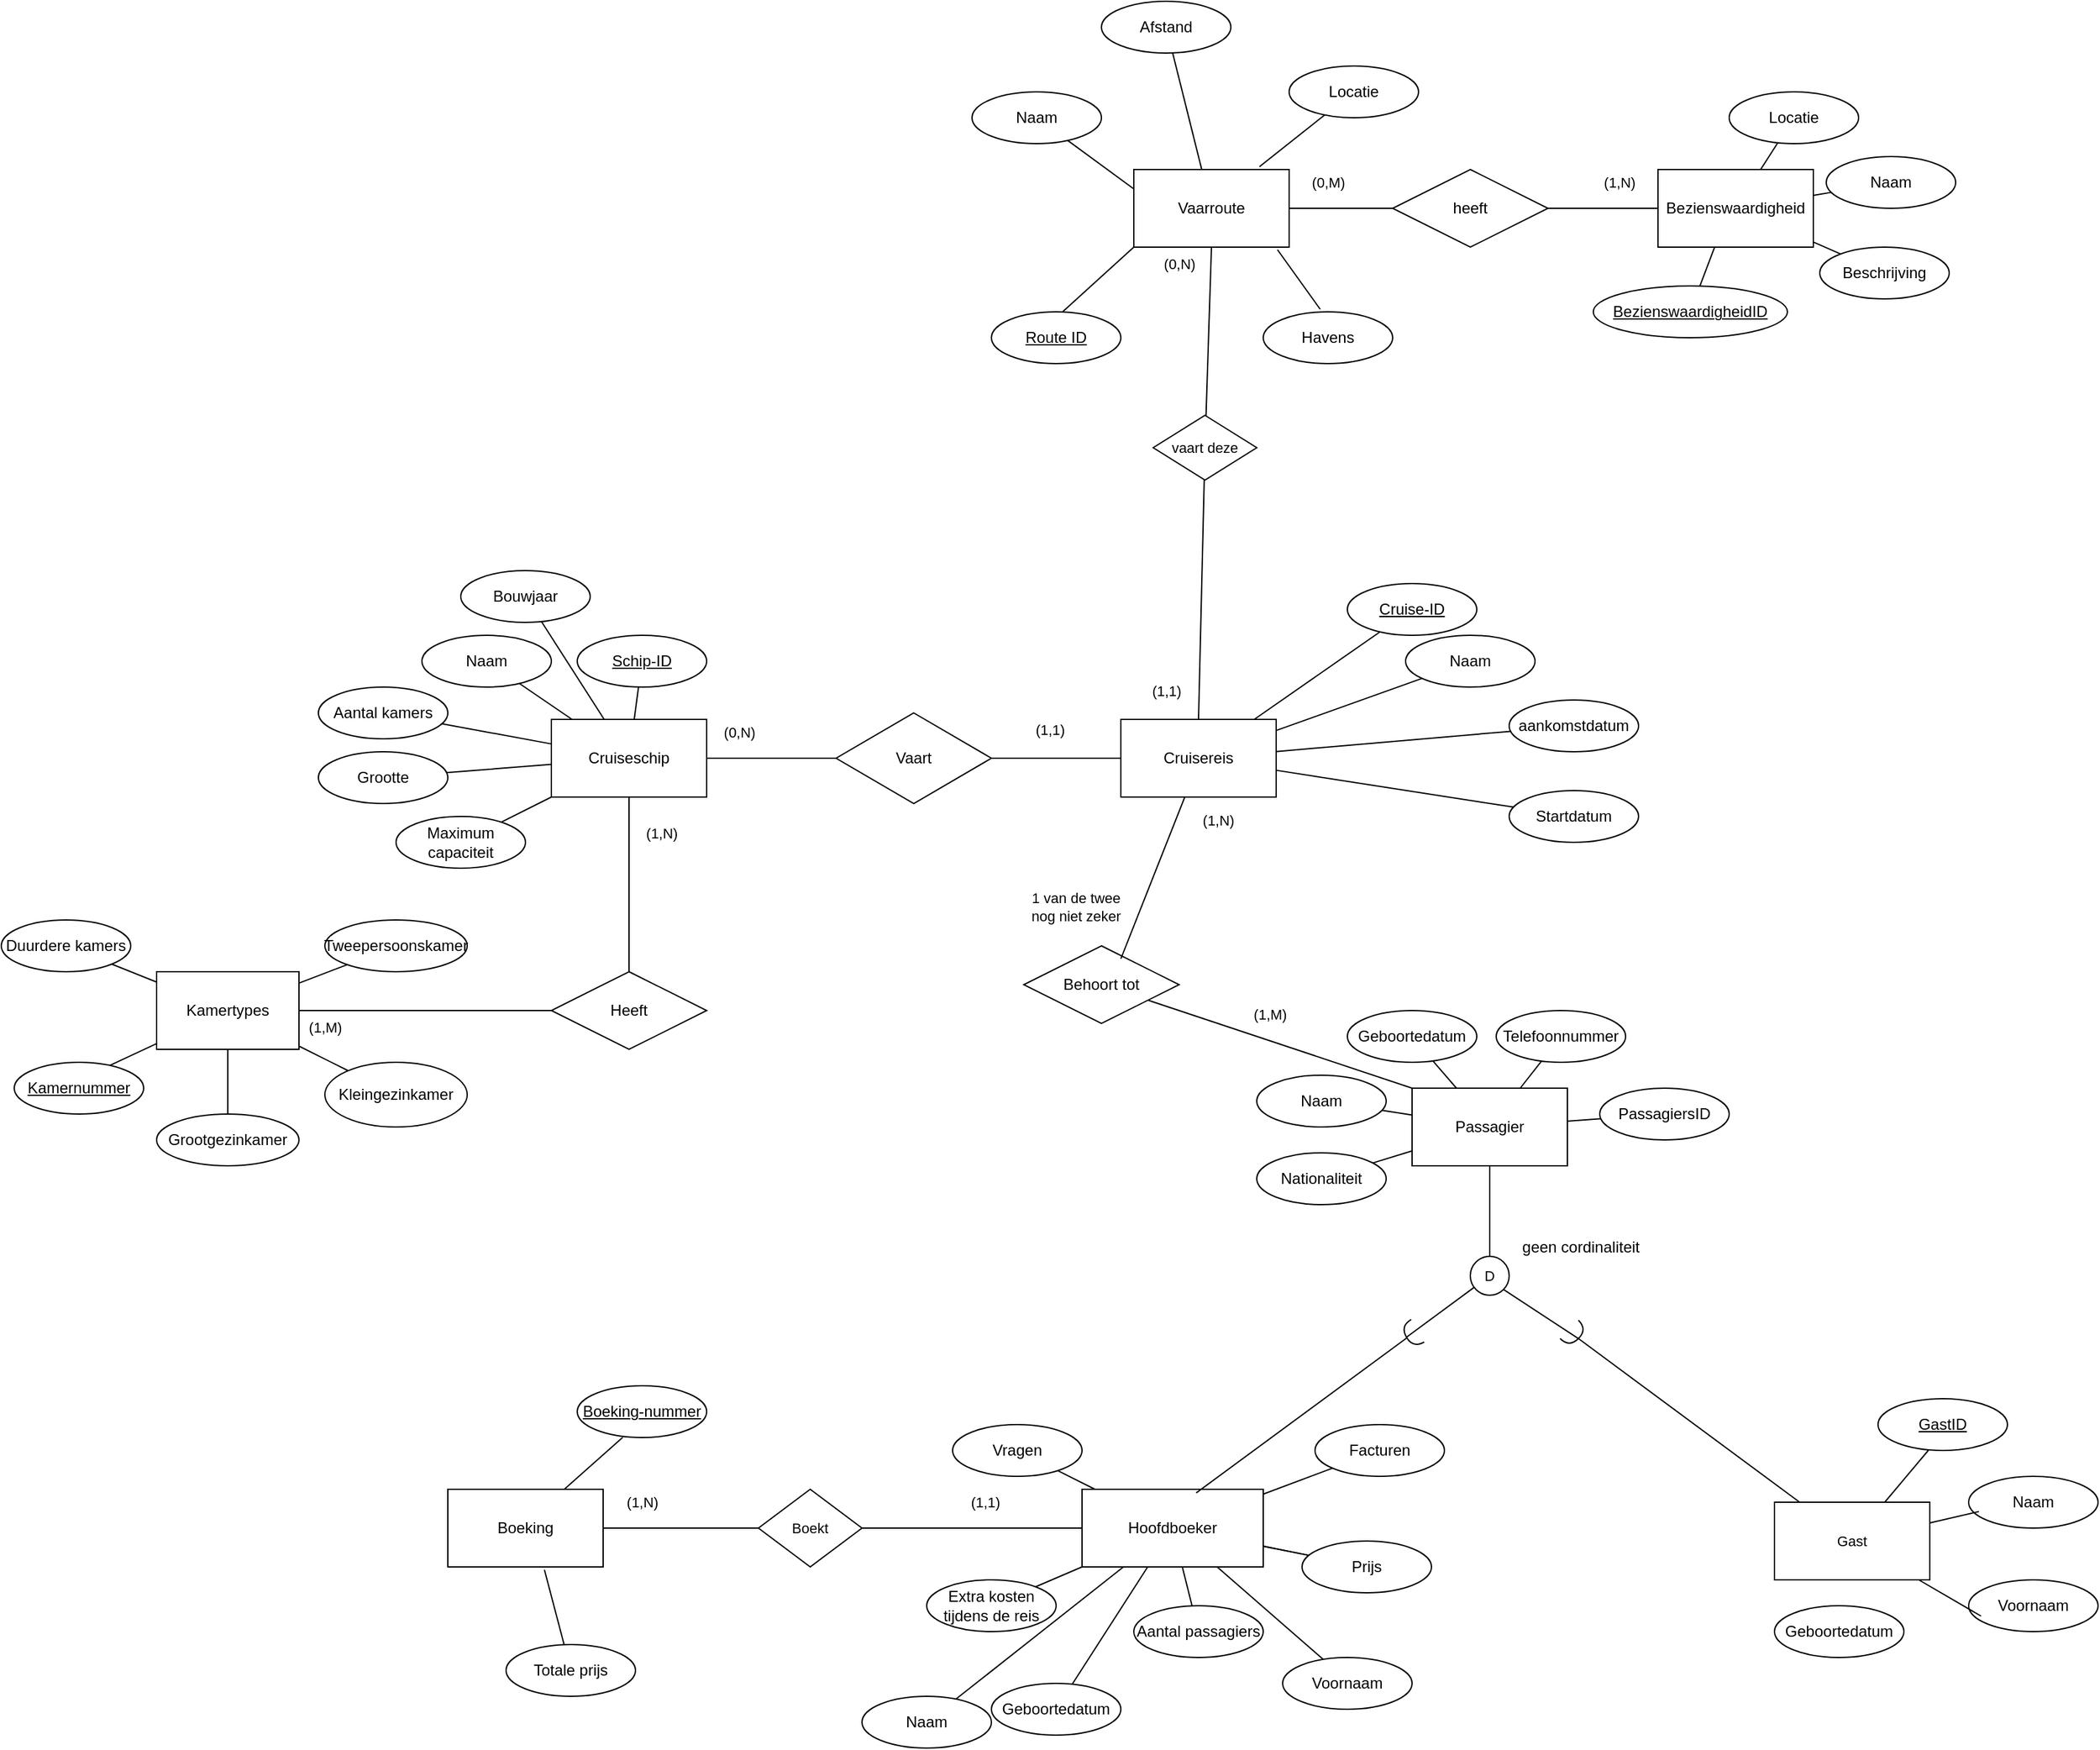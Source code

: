 <mxfile>
    <diagram id="aK_MLw6c8FgepaFAwqpT" name="Pagina-1">
        <mxGraphModel dx="2288" dy="1831" grid="1" gridSize="10" guides="1" tooltips="1" connect="1" arrows="1" fold="1" page="1" pageScale="1" pageWidth="827" pageHeight="1169" math="0" shadow="0">
            <root>
                <mxCell id="0"/>
                <mxCell id="1" parent="0"/>
                <mxCell id="398" value="Vaarroute" style="rounded=0;whiteSpace=wrap;html=1;" parent="1" vertex="1">
                    <mxGeometry x="155" y="-690" width="120" height="60" as="geometry"/>
                </mxCell>
                <mxCell id="399" value="Passagier" style="rounded=0;whiteSpace=wrap;html=1;" parent="1" vertex="1">
                    <mxGeometry x="370" y="20" width="120" height="60" as="geometry"/>
                </mxCell>
                <mxCell id="400" style="edgeStyle=none;shape=connector;rounded=0;orthogonalLoop=1;jettySize=auto;html=1;strokeColor=default;align=center;verticalAlign=middle;fontFamily=Helvetica;fontSize=11;fontColor=default;labelBackgroundColor=default;endArrow=none;" parent="1" source="403" target="500" edge="1">
                    <mxGeometry relative="1" as="geometry"/>
                </mxCell>
                <mxCell id="401" value="" style="edgeStyle=none;shape=connector;rounded=0;orthogonalLoop=1;jettySize=auto;html=1;strokeColor=default;align=center;verticalAlign=middle;fontFamily=Helvetica;fontSize=11;fontColor=default;labelBackgroundColor=default;endArrow=none;" parent="1" source="403" target="416" edge="1">
                    <mxGeometry relative="1" as="geometry"/>
                </mxCell>
                <mxCell id="402" style="edgeStyle=none;shape=connector;rounded=0;orthogonalLoop=1;jettySize=auto;html=1;strokeColor=default;align=center;verticalAlign=middle;fontFamily=Helvetica;fontSize=11;fontColor=default;labelBackgroundColor=default;endArrow=none;" parent="1" source="403" target="493" edge="1">
                    <mxGeometry relative="1" as="geometry"/>
                </mxCell>
                <mxCell id="403" value="Hoofdboeker" style="whiteSpace=wrap;html=1;align=center;" parent="1" vertex="1">
                    <mxGeometry x="115" y="330" width="140" height="60" as="geometry"/>
                </mxCell>
                <mxCell id="404" value="Vragen" style="ellipse;whiteSpace=wrap;html=1;align=center;" parent="1" vertex="1">
                    <mxGeometry x="15" y="280" width="100" height="40" as="geometry"/>
                </mxCell>
                <mxCell id="405" value="Facturen" style="ellipse;whiteSpace=wrap;html=1;align=center;" parent="1" vertex="1">
                    <mxGeometry x="295" y="280" width="100" height="40" as="geometry"/>
                </mxCell>
                <mxCell id="406" value="" style="endArrow=none;html=1;rounded=0;" parent="1" source="403" target="404" edge="1">
                    <mxGeometry width="50" height="50" relative="1" as="geometry">
                        <mxPoint x="445" y="120" as="sourcePoint"/>
                        <mxPoint x="495" y="70" as="targetPoint"/>
                    </mxGeometry>
                </mxCell>
                <mxCell id="407" value="" style="endArrow=none;html=1;rounded=0;" parent="1" source="403" target="405" edge="1">
                    <mxGeometry width="50" height="50" relative="1" as="geometry">
                        <mxPoint x="445" y="120" as="sourcePoint"/>
                        <mxPoint x="495" y="70" as="targetPoint"/>
                    </mxGeometry>
                </mxCell>
                <mxCell id="408" value="Extra kosten tijdens de reis" style="ellipse;whiteSpace=wrap;html=1;align=center;" parent="1" vertex="1">
                    <mxGeometry x="-5" y="400" width="100" height="40" as="geometry"/>
                </mxCell>
                <mxCell id="409" value="" style="endArrow=none;html=1;rounded=0;" parent="1" source="408" target="403" edge="1">
                    <mxGeometry width="50" height="50" relative="1" as="geometry">
                        <mxPoint x="445" y="120" as="sourcePoint"/>
                        <mxPoint x="495" y="70" as="targetPoint"/>
                    </mxGeometry>
                </mxCell>
                <mxCell id="410" value="Kamertypes" style="whiteSpace=wrap;html=1;align=center;" parent="1" vertex="1">
                    <mxGeometry x="-600" y="-70" width="110" height="60" as="geometry"/>
                </mxCell>
                <mxCell id="411" value="Duurdere kamers" style="ellipse;whiteSpace=wrap;html=1;align=center;" parent="1" vertex="1">
                    <mxGeometry x="-720" y="-110" width="100" height="40" as="geometry"/>
                </mxCell>
                <mxCell id="412" value="Kleingezinkamer" style="ellipse;whiteSpace=wrap;html=1;align=center;" parent="1" vertex="1">
                    <mxGeometry x="-470" width="110" height="50" as="geometry"/>
                </mxCell>
                <mxCell id="413" value="Tweepersoonskamer" style="ellipse;whiteSpace=wrap;html=1;align=center;" parent="1" vertex="1">
                    <mxGeometry x="-470" y="-110" width="110" height="40" as="geometry"/>
                </mxCell>
                <mxCell id="414" style="edgeStyle=none;shape=connector;rounded=0;orthogonalLoop=1;jettySize=auto;html=1;strokeColor=default;align=center;verticalAlign=middle;fontFamily=Helvetica;fontSize=11;fontColor=default;labelBackgroundColor=default;endArrow=none;" parent="1" source="415" target="398" edge="1">
                    <mxGeometry relative="1" as="geometry"/>
                </mxCell>
                <mxCell id="415" value="Afstand" style="ellipse;whiteSpace=wrap;html=1;align=center;" parent="1" vertex="1">
                    <mxGeometry x="130" y="-820" width="100" height="40" as="geometry"/>
                </mxCell>
                <mxCell id="416" value="Prijs" style="ellipse;whiteSpace=wrap;html=1;align=center;" parent="1" vertex="1">
                    <mxGeometry x="285" y="370" width="100" height="40" as="geometry"/>
                </mxCell>
                <mxCell id="417" value="Aantal passagiers" style="ellipse;whiteSpace=wrap;html=1;align=center;" parent="1" vertex="1">
                    <mxGeometry x="155" y="420" width="100" height="40" as="geometry"/>
                </mxCell>
                <mxCell id="418" value="Grootgezinkamer" style="ellipse;whiteSpace=wrap;html=1;align=center;" parent="1" vertex="1">
                    <mxGeometry x="-600" y="40" width="110" height="40" as="geometry"/>
                </mxCell>
                <mxCell id="419" value="" style="endArrow=none;html=1;rounded=0;" parent="1" source="411" target="410" edge="1">
                    <mxGeometry width="50" height="50" relative="1" as="geometry">
                        <mxPoint x="-780" y="-150" as="sourcePoint"/>
                        <mxPoint x="-730" y="-200" as="targetPoint"/>
                    </mxGeometry>
                </mxCell>
                <mxCell id="420" value="" style="endArrow=none;html=1;rounded=0;" parent="1" source="410" target="413" edge="1">
                    <mxGeometry width="50" height="50" relative="1" as="geometry">
                        <mxPoint x="-780" y="-150" as="sourcePoint"/>
                        <mxPoint x="-730" y="-200" as="targetPoint"/>
                    </mxGeometry>
                </mxCell>
                <mxCell id="421" value="" style="endArrow=none;html=1;rounded=0;" parent="1" source="410" target="412" edge="1">
                    <mxGeometry width="50" height="50" relative="1" as="geometry">
                        <mxPoint x="-480" as="sourcePoint"/>
                        <mxPoint x="-730" y="-200" as="targetPoint"/>
                    </mxGeometry>
                </mxCell>
                <mxCell id="422" value="" style="endArrow=none;html=1;rounded=0;" parent="1" source="418" target="410" edge="1">
                    <mxGeometry width="50" height="50" relative="1" as="geometry">
                        <mxPoint x="-780" y="-150" as="sourcePoint"/>
                        <mxPoint x="-730" y="-200" as="targetPoint"/>
                    </mxGeometry>
                </mxCell>
                <mxCell id="423" value="Havens" style="ellipse;whiteSpace=wrap;html=1;align=center;" parent="1" vertex="1">
                    <mxGeometry x="255" y="-580" width="100" height="40" as="geometry"/>
                </mxCell>
                <mxCell id="424" value="Geboortedatum" style="ellipse;whiteSpace=wrap;html=1;align=center;" parent="1" vertex="1">
                    <mxGeometry x="320" y="-40" width="100" height="40" as="geometry"/>
                </mxCell>
                <mxCell id="425" value="Nationaliteit" style="ellipse;whiteSpace=wrap;html=1;align=center;" parent="1" vertex="1">
                    <mxGeometry x="250" y="70" width="100" height="40" as="geometry"/>
                </mxCell>
                <mxCell id="426" value="Naam" style="ellipse;whiteSpace=wrap;html=1;align=center;" parent="1" vertex="1">
                    <mxGeometry x="250" y="10" width="100" height="40" as="geometry"/>
                </mxCell>
                <mxCell id="427" value="Telefoonnummer" style="ellipse;whiteSpace=wrap;html=1;align=center;" parent="1" vertex="1">
                    <mxGeometry x="435" y="-40" width="100" height="40" as="geometry"/>
                </mxCell>
                <mxCell id="428" value="" style="endArrow=none;html=1;rounded=0;" parent="1" source="399" target="427" edge="1">
                    <mxGeometry width="50" height="50" relative="1" as="geometry">
                        <mxPoint x="380" y="174" as="sourcePoint"/>
                        <mxPoint x="416" y="160" as="targetPoint"/>
                    </mxGeometry>
                </mxCell>
                <mxCell id="429" value="" style="endArrow=none;html=1;rounded=0;" parent="1" source="399" target="425" edge="1">
                    <mxGeometry width="50" height="50" relative="1" as="geometry">
                        <mxPoint x="390" y="184" as="sourcePoint"/>
                        <mxPoint x="426" y="170" as="targetPoint"/>
                    </mxGeometry>
                </mxCell>
                <mxCell id="430" value="" style="endArrow=none;html=1;rounded=0;" parent="1" source="399" target="426" edge="1">
                    <mxGeometry width="50" height="50" relative="1" as="geometry">
                        <mxPoint x="400" y="194" as="sourcePoint"/>
                        <mxPoint x="436" y="180" as="targetPoint"/>
                    </mxGeometry>
                </mxCell>
                <mxCell id="431" value="" style="endArrow=none;html=1;rounded=0;" parent="1" source="424" target="399" edge="1">
                    <mxGeometry width="50" height="50" relative="1" as="geometry">
                        <mxPoint x="410" y="204" as="sourcePoint"/>
                        <mxPoint x="446" y="190" as="targetPoint"/>
                    </mxGeometry>
                </mxCell>
                <mxCell id="432" value="" style="endArrow=none;html=1;rounded=0;" parent="1" source="403" target="417" edge="1">
                    <mxGeometry width="50" height="50" relative="1" as="geometry">
                        <mxPoint x="87" y="415" as="sourcePoint"/>
                        <mxPoint x="141" y="390" as="targetPoint"/>
                    </mxGeometry>
                </mxCell>
                <mxCell id="433" value="" style="endArrow=none;html=1;rounded=0;" parent="1" source="416" target="403" edge="1">
                    <mxGeometry width="50" height="50" relative="1" as="geometry">
                        <mxPoint x="97" y="425" as="sourcePoint"/>
                        <mxPoint x="151" y="400" as="targetPoint"/>
                    </mxGeometry>
                </mxCell>
                <mxCell id="434" value="Cruisereis" style="rounded=0;whiteSpace=wrap;html=1;" parent="1" vertex="1">
                    <mxGeometry x="145" y="-265" width="120" height="60" as="geometry"/>
                </mxCell>
                <mxCell id="435" value="aankomstdatum" style="ellipse;whiteSpace=wrap;html=1;align=center;direction=west;" parent="1" vertex="1">
                    <mxGeometry x="445" y="-280" width="100" height="40" as="geometry"/>
                </mxCell>
                <mxCell id="436" value="Naam" style="ellipse;whiteSpace=wrap;html=1;align=center;direction=west;" parent="1" vertex="1">
                    <mxGeometry x="365" y="-330" width="100" height="40" as="geometry"/>
                </mxCell>
                <mxCell id="437" value="&lt;u&gt;Cruise-ID&lt;/u&gt;" style="ellipse;whiteSpace=wrap;html=1;align=center;direction=west;" parent="1" vertex="1">
                    <mxGeometry x="320" y="-370" width="100" height="40" as="geometry"/>
                </mxCell>
                <mxCell id="438" value="Startdatum" style="ellipse;whiteSpace=wrap;html=1;align=center;direction=west;" parent="1" vertex="1">
                    <mxGeometry x="445" y="-210" width="100" height="40" as="geometry"/>
                </mxCell>
                <mxCell id="439" value="Locatie" style="ellipse;whiteSpace=wrap;html=1;align=center;" parent="1" vertex="1">
                    <mxGeometry x="275" y="-770" width="100" height="40" as="geometry"/>
                </mxCell>
                <mxCell id="440" style="edgeStyle=none;shape=connector;rounded=0;orthogonalLoop=1;jettySize=auto;html=1;entryX=0;entryY=0.25;entryDx=0;entryDy=0;strokeColor=default;align=center;verticalAlign=middle;fontFamily=Helvetica;fontSize=11;fontColor=default;labelBackgroundColor=default;endArrow=none;" parent="1" source="441" target="398" edge="1">
                    <mxGeometry relative="1" as="geometry"/>
                </mxCell>
                <mxCell id="441" value="Naam" style="ellipse;whiteSpace=wrap;html=1;align=center;" parent="1" vertex="1">
                    <mxGeometry x="30" y="-750" width="100" height="40" as="geometry"/>
                </mxCell>
                <mxCell id="442" value="Cruiseschip" style="rounded=0;whiteSpace=wrap;html=1;direction=west;" parent="1" vertex="1">
                    <mxGeometry x="-295" y="-265" width="120" height="60" as="geometry"/>
                </mxCell>
                <mxCell id="443" value="Grootte" style="ellipse;whiteSpace=wrap;html=1;align=center;direction=west;" parent="1" vertex="1">
                    <mxGeometry x="-475" y="-240" width="100" height="40" as="geometry"/>
                </mxCell>
                <mxCell id="444" value="Aantal kamers" style="ellipse;whiteSpace=wrap;html=1;align=center;direction=west;" parent="1" vertex="1">
                    <mxGeometry x="-475" y="-290" width="100" height="40" as="geometry"/>
                </mxCell>
                <mxCell id="445" value="Maximum capaciteit" style="ellipse;whiteSpace=wrap;html=1;align=center;direction=west;" parent="1" vertex="1">
                    <mxGeometry x="-415" y="-190" width="100" height="40" as="geometry"/>
                </mxCell>
                <mxCell id="446" value="Bouwjaar" style="ellipse;whiteSpace=wrap;html=1;align=center;direction=west;" parent="1" vertex="1">
                    <mxGeometry x="-365" y="-380" width="100" height="40" as="geometry"/>
                </mxCell>
                <mxCell id="447" value="Naam" style="ellipse;whiteSpace=wrap;html=1;align=center;direction=west;" parent="1" vertex="1">
                    <mxGeometry x="-395" y="-330" width="100" height="40" as="geometry"/>
                </mxCell>
                <mxCell id="448" value="" style="endArrow=none;html=1;rounded=0;" parent="1" source="442" target="444" edge="1">
                    <mxGeometry width="50" height="50" relative="1" as="geometry">
                        <mxPoint x="-545" y="-170" as="sourcePoint"/>
                        <mxPoint x="-495" y="-220" as="targetPoint"/>
                    </mxGeometry>
                </mxCell>
                <mxCell id="449" value="" style="endArrow=none;html=1;rounded=0;" parent="1" source="447" target="442" edge="1">
                    <mxGeometry width="50" height="50" relative="1" as="geometry">
                        <mxPoint x="-535" y="-160" as="sourcePoint"/>
                        <mxPoint x="-485" y="-210" as="targetPoint"/>
                    </mxGeometry>
                </mxCell>
                <mxCell id="450" value="" style="endArrow=none;html=1;rounded=0;" parent="1" source="442" target="443" edge="1">
                    <mxGeometry width="50" height="50" relative="1" as="geometry">
                        <mxPoint x="-515" y="-140" as="sourcePoint"/>
                        <mxPoint x="-465" y="-190" as="targetPoint"/>
                    </mxGeometry>
                </mxCell>
                <mxCell id="451" value="" style="endArrow=none;html=1;rounded=0;" parent="1" source="442" target="445" edge="1">
                    <mxGeometry width="50" height="50" relative="1" as="geometry">
                        <mxPoint x="-505" y="-130" as="sourcePoint"/>
                        <mxPoint x="-455" y="-180" as="targetPoint"/>
                    </mxGeometry>
                </mxCell>
                <mxCell id="452" value="" style="endArrow=none;html=1;rounded=0;" parent="1" source="446" target="442" edge="1">
                    <mxGeometry width="50" height="50" relative="1" as="geometry">
                        <mxPoint x="-495" y="-120" as="sourcePoint"/>
                        <mxPoint x="-445" y="-170" as="targetPoint"/>
                    </mxGeometry>
                </mxCell>
                <mxCell id="453" value="&lt;u&gt;Schip-ID&lt;/u&gt;" style="ellipse;whiteSpace=wrap;html=1;align=center;direction=west;" parent="1" vertex="1">
                    <mxGeometry x="-275" y="-330" width="100" height="40" as="geometry"/>
                </mxCell>
                <mxCell id="454" value="" style="endArrow=none;html=1;rounded=0;" parent="1" source="453" target="442" edge="1">
                    <mxGeometry width="50" height="50" relative="1" as="geometry">
                        <mxPoint x="-238" y="-280" as="sourcePoint"/>
                        <mxPoint x="-241" y="-260" as="targetPoint"/>
                    </mxGeometry>
                </mxCell>
                <mxCell id="455" value="" style="endArrow=none;html=1;rounded=0;" parent="1" source="434" target="435" edge="1">
                    <mxGeometry width="50" height="50" relative="1" as="geometry">
                        <mxPoint x="252" y="-167" as="sourcePoint"/>
                        <mxPoint x="215" y="-150" as="targetPoint"/>
                    </mxGeometry>
                </mxCell>
                <mxCell id="456" value="" style="endArrow=none;html=1;rounded=0;" parent="1" source="438" target="434" edge="1">
                    <mxGeometry width="50" height="50" relative="1" as="geometry">
                        <mxPoint x="262" y="-157" as="sourcePoint"/>
                        <mxPoint x="225" y="-140" as="targetPoint"/>
                    </mxGeometry>
                </mxCell>
                <mxCell id="457" value="" style="endArrow=none;html=1;rounded=0;" parent="1" source="436" target="434" edge="1">
                    <mxGeometry width="50" height="50" relative="1" as="geometry">
                        <mxPoint x="390" y="-220" as="sourcePoint"/>
                        <mxPoint x="420" y="-220" as="targetPoint"/>
                    </mxGeometry>
                </mxCell>
                <mxCell id="458" value="" style="endArrow=none;html=1;rounded=0;" parent="1" source="437" target="434" edge="1">
                    <mxGeometry width="50" height="50" relative="1" as="geometry">
                        <mxPoint x="400" y="-210" as="sourcePoint"/>
                        <mxPoint x="430" y="-210" as="targetPoint"/>
                    </mxGeometry>
                </mxCell>
                <mxCell id="459" value="Vaart" style="rhombus;whiteSpace=wrap;html=1;" parent="1" vertex="1">
                    <mxGeometry x="-75" y="-270" width="120" height="70" as="geometry"/>
                </mxCell>
                <mxCell id="460" value="" style="endArrow=none;html=1;rounded=0;" parent="1" source="442" target="459" edge="1">
                    <mxGeometry width="50" height="50" relative="1" as="geometry">
                        <mxPoint x="85" y="-210" as="sourcePoint"/>
                        <mxPoint x="135" y="-260" as="targetPoint"/>
                    </mxGeometry>
                </mxCell>
                <mxCell id="461" value="" style="endArrow=none;html=1;rounded=0;" parent="1" source="434" target="459" edge="1">
                    <mxGeometry width="50" height="50" relative="1" as="geometry">
                        <mxPoint x="-185" y="-229" as="sourcePoint"/>
                        <mxPoint x="-53" y="-226" as="targetPoint"/>
                    </mxGeometry>
                </mxCell>
                <mxCell id="462" style="edgeStyle=none;shape=connector;rounded=0;orthogonalLoop=1;jettySize=auto;html=1;strokeColor=default;align=center;verticalAlign=middle;fontFamily=Helvetica;fontSize=11;fontColor=default;labelBackgroundColor=default;endArrow=none;entryX=0;entryY=0.5;entryDx=0;entryDy=0;" parent="1" source="463" target="507" edge="1">
                    <mxGeometry relative="1" as="geometry">
                        <mxPoint x="-140.0" y="360" as="targetPoint"/>
                    </mxGeometry>
                </mxCell>
                <mxCell id="463" value="Boeking" style="rounded=0;whiteSpace=wrap;html=1;" parent="1" vertex="1">
                    <mxGeometry x="-375" y="330" width="120" height="60" as="geometry"/>
                </mxCell>
                <mxCell id="464" value="&lt;u&gt;Boeking-nummer&lt;/u&gt;" style="ellipse;whiteSpace=wrap;html=1;align=center;direction=west;" parent="1" vertex="1">
                    <mxGeometry x="-275" y="250" width="100" height="40" as="geometry"/>
                </mxCell>
                <mxCell id="465" value="Totale prijs" style="ellipse;whiteSpace=wrap;html=1;align=center;direction=west;" parent="1" vertex="1">
                    <mxGeometry x="-330" y="450" width="100" height="40" as="geometry"/>
                </mxCell>
                <mxCell id="466" value="Bezienswaardigheid" style="rounded=0;whiteSpace=wrap;html=1;" parent="1" vertex="1">
                    <mxGeometry x="560" y="-690" width="120" height="60" as="geometry"/>
                </mxCell>
                <mxCell id="467" value="Naam" style="ellipse;whiteSpace=wrap;html=1;align=center;direction=west;" parent="1" vertex="1">
                    <mxGeometry x="690" y="-700" width="100" height="40" as="geometry"/>
                </mxCell>
                <mxCell id="468" value="Beschrijving" style="ellipse;whiteSpace=wrap;html=1;align=center;direction=west;" parent="1" vertex="1">
                    <mxGeometry x="685" y="-630" width="100" height="40" as="geometry"/>
                </mxCell>
                <mxCell id="469" value="Locatie" style="ellipse;whiteSpace=wrap;html=1;align=center;direction=west;" parent="1" vertex="1">
                    <mxGeometry x="615" y="-750" width="100" height="40" as="geometry"/>
                </mxCell>
                <mxCell id="470" value="" style="endArrow=none;html=1;rounded=0;" parent="1" source="466" target="469" edge="1">
                    <mxGeometry width="50" height="50" relative="1" as="geometry">
                        <mxPoint x="980" y="-645" as="sourcePoint"/>
                        <mxPoint x="1030" y="-695" as="targetPoint"/>
                    </mxGeometry>
                </mxCell>
                <mxCell id="471" value="" style="endArrow=none;html=1;rounded=0;" parent="1" source="466" target="467" edge="1">
                    <mxGeometry width="50" height="50" relative="1" as="geometry">
                        <mxPoint x="940" y="-663" as="sourcePoint"/>
                        <mxPoint x="1040" y="-685" as="targetPoint"/>
                    </mxGeometry>
                </mxCell>
                <mxCell id="472" value="" style="endArrow=none;html=1;rounded=0;" parent="1" source="466" target="468" edge="1">
                    <mxGeometry width="50" height="50" relative="1" as="geometry">
                        <mxPoint x="950" y="-653" as="sourcePoint"/>
                        <mxPoint x="1050" y="-675" as="targetPoint"/>
                    </mxGeometry>
                </mxCell>
                <mxCell id="473" value="" style="ellipse;whiteSpace=wrap;html=1;align=center;aspect=fixed;fillColor=none;strokeColor=none;resizable=0;perimeter=centerPerimeter;rotatable=0;allowArrows=0;points=[];outlineConnect=1;" parent="1" vertex="1">
                    <mxGeometry x="390" y="150" width="10" height="10" as="geometry"/>
                </mxCell>
                <mxCell id="474" value="&lt;u&gt;Route ID&lt;/u&gt;" style="ellipse;whiteSpace=wrap;html=1;align=center;" parent="1" vertex="1">
                    <mxGeometry x="45" y="-580" width="100" height="40" as="geometry"/>
                </mxCell>
                <mxCell id="475" style="edgeStyle=none;shape=connector;rounded=0;orthogonalLoop=1;jettySize=auto;html=1;entryX=1;entryY=1;entryDx=0;entryDy=0;strokeColor=default;align=center;verticalAlign=middle;fontFamily=Helvetica;fontSize=11;fontColor=default;labelBackgroundColor=default;endArrow=none;exitX=1;exitY=0.5;exitDx=0;exitDy=0;exitPerimeter=0;" parent="1" source="483" target="480" edge="1">
                    <mxGeometry relative="1" as="geometry"/>
                </mxCell>
                <mxCell id="476" value="Gast" style="whiteSpace=wrap;html=1;fontFamily=Helvetica;fontSize=11;fontColor=default;labelBackgroundColor=default;" parent="1" vertex="1">
                    <mxGeometry x="650" y="340" width="120" height="60" as="geometry"/>
                </mxCell>
                <mxCell id="477" style="edgeStyle=none;shape=connector;rounded=0;orthogonalLoop=1;jettySize=auto;html=1;entryX=0;entryY=0.5;entryDx=0;entryDy=0;strokeColor=default;align=center;verticalAlign=middle;fontFamily=Helvetica;fontSize=11;fontColor=default;labelBackgroundColor=default;endArrow=none;" parent="1" source="478" target="466" edge="1">
                    <mxGeometry relative="1" as="geometry"/>
                </mxCell>
                <mxCell id="478" value="heeft" style="shape=rhombus;perimeter=rhombusPerimeter;whiteSpace=wrap;html=1;align=center;" parent="1" vertex="1">
                    <mxGeometry x="355" y="-690" width="120" height="60" as="geometry"/>
                </mxCell>
                <mxCell id="479" style="edgeStyle=none;shape=connector;rounded=0;orthogonalLoop=1;jettySize=auto;html=1;entryX=0.5;entryY=1;entryDx=0;entryDy=0;strokeColor=default;align=center;verticalAlign=middle;fontFamily=Helvetica;fontSize=11;fontColor=default;labelBackgroundColor=default;endArrow=none;" parent="1" source="480" target="399" edge="1">
                    <mxGeometry relative="1" as="geometry"/>
                </mxCell>
                <mxCell id="480" value="D" style="ellipse;whiteSpace=wrap;html=1;fontFamily=Helvetica;fontSize=11;fontColor=default;labelBackgroundColor=default;" parent="1" vertex="1">
                    <mxGeometry x="415" y="150" width="30" height="30" as="geometry"/>
                </mxCell>
                <mxCell id="481" style="edgeStyle=none;shape=connector;rounded=0;orthogonalLoop=1;jettySize=auto;html=1;entryX=0.63;entryY=0.047;entryDx=0;entryDy=0;entryPerimeter=0;strokeColor=default;align=center;verticalAlign=middle;fontFamily=Helvetica;fontSize=11;fontColor=default;labelBackgroundColor=default;endArrow=none;" parent="1" source="484" target="403" edge="1">
                    <mxGeometry relative="1" as="geometry"/>
                </mxCell>
                <mxCell id="482" value="" style="edgeStyle=none;shape=connector;rounded=0;orthogonalLoop=1;jettySize=auto;html=1;entryX=1;entryY=0.5;entryDx=0;entryDy=0;strokeColor=default;align=center;verticalAlign=middle;fontFamily=Helvetica;fontSize=11;fontColor=default;labelBackgroundColor=default;endArrow=none;entryPerimeter=0;" parent="1" source="476" target="483" edge="1">
                    <mxGeometry relative="1" as="geometry">
                        <mxPoint x="668" y="340" as="sourcePoint"/>
                        <mxPoint x="441" y="176" as="targetPoint"/>
                    </mxGeometry>
                </mxCell>
                <mxCell id="483" value="" style="shape=requiredInterface;html=1;verticalLabelPosition=bottom;sketch=0;fontFamily=Helvetica;fontSize=11;fontColor=default;labelBackgroundColor=default;rotation=45;" parent="1" vertex="1">
                    <mxGeometry x="490" y="200" width="10" height="20" as="geometry"/>
                </mxCell>
                <mxCell id="484" value="" style="shape=requiredInterface;html=1;verticalLabelPosition=bottom;sketch=0;fontFamily=Helvetica;fontSize=11;fontColor=default;labelBackgroundColor=default;direction=west;rotation=-30;" parent="1" vertex="1">
                    <mxGeometry x="365" y="200" width="10" height="20" as="geometry"/>
                </mxCell>
                <mxCell id="485" value="" style="endArrow=none;html=1;rounded=0;entryX=0;entryY=1;entryDx=0;entryDy=0;" parent="1" target="398" edge="1">
                    <mxGeometry width="50" height="50" relative="1" as="geometry">
                        <mxPoint x="100" y="-580" as="sourcePoint"/>
                        <mxPoint x="620" y="-580" as="targetPoint"/>
                    </mxGeometry>
                </mxCell>
                <mxCell id="486" value="&lt;u&gt;GastID&lt;/u&gt;" style="ellipse;whiteSpace=wrap;html=1;align=center;" parent="1" vertex="1">
                    <mxGeometry x="730" y="260" width="100" height="40" as="geometry"/>
                </mxCell>
                <mxCell id="487" value="" style="edgeStyle=none;shape=connector;rounded=0;orthogonalLoop=1;jettySize=auto;html=1;entryX=1;entryY=0.5;entryDx=0;entryDy=0;entryPerimeter=0;strokeColor=default;align=center;verticalAlign=middle;fontFamily=Helvetica;fontSize=11;fontColor=default;labelBackgroundColor=default;endArrow=none;" parent="1" source="480" target="484" edge="1">
                    <mxGeometry relative="1" as="geometry">
                        <mxPoint x="418" y="174" as="sourcePoint"/>
                        <mxPoint x="203" y="333" as="targetPoint"/>
                    </mxGeometry>
                </mxCell>
                <mxCell id="488" value="Naam" style="ellipse;whiteSpace=wrap;html=1;align=center;" parent="1" vertex="1">
                    <mxGeometry x="800" y="320" width="100" height="40" as="geometry"/>
                </mxCell>
                <mxCell id="489" value="" style="endArrow=none;html=1;rounded=0;entryX=0.925;entryY=1.033;entryDx=0;entryDy=0;entryPerimeter=0;exitX=0.44;exitY=-0.05;exitDx=0;exitDy=0;exitPerimeter=0;" parent="1" source="423" target="398" edge="1">
                    <mxGeometry width="50" height="50" relative="1" as="geometry">
                        <mxPoint x="570" y="-530" as="sourcePoint"/>
                        <mxPoint x="620" y="-580" as="targetPoint"/>
                    </mxGeometry>
                </mxCell>
                <mxCell id="490" value="Voornaam" style="ellipse;whiteSpace=wrap;html=1;align=center;" parent="1" vertex="1">
                    <mxGeometry x="800" y="400" width="100" height="40" as="geometry"/>
                </mxCell>
                <mxCell id="491" value="" style="endArrow=none;html=1;rounded=0;entryX=1;entryY=0.5;entryDx=0;entryDy=0;exitX=0;exitY=0.5;exitDx=0;exitDy=0;" parent="1" source="478" target="398" edge="1">
                    <mxGeometry width="50" height="50" relative="1" as="geometry">
                        <mxPoint x="580" y="-500" as="sourcePoint"/>
                        <mxPoint x="630" y="-550" as="targetPoint"/>
                    </mxGeometry>
                </mxCell>
                <mxCell id="492" style="edgeStyle=none;shape=connector;rounded=0;orthogonalLoop=1;jettySize=auto;html=1;entryX=0.388;entryY=1;entryDx=0;entryDy=0;entryPerimeter=0;strokeColor=default;align=center;verticalAlign=middle;fontFamily=Helvetica;fontSize=11;fontColor=default;labelBackgroundColor=default;endArrow=none;" parent="1" source="476" target="486" edge="1">
                    <mxGeometry relative="1" as="geometry"/>
                </mxCell>
                <mxCell id="493" value="Naam" style="ellipse;whiteSpace=wrap;html=1;align=center;" parent="1" vertex="1">
                    <mxGeometry x="-55" y="490" width="100" height="40" as="geometry"/>
                </mxCell>
                <mxCell id="494" value="Geboortedatum" style="ellipse;whiteSpace=wrap;html=1;align=center;" parent="1" vertex="1">
                    <mxGeometry x="650" y="420" width="100" height="40" as="geometry"/>
                </mxCell>
                <mxCell id="495" style="edgeStyle=none;shape=connector;rounded=0;orthogonalLoop=1;jettySize=auto;html=1;entryX=0.096;entryY=0.7;entryDx=0;entryDy=0;entryPerimeter=0;strokeColor=default;align=center;verticalAlign=middle;fontFamily=Helvetica;fontSize=11;fontColor=default;labelBackgroundColor=default;endArrow=none;" parent="1" source="476" target="490" edge="1">
                    <mxGeometry relative="1" as="geometry"/>
                </mxCell>
                <mxCell id="496" style="edgeStyle=none;shape=connector;rounded=0;orthogonalLoop=1;jettySize=auto;html=1;entryX=0.324;entryY=0.06;entryDx=0;entryDy=0;entryPerimeter=0;strokeColor=default;align=center;verticalAlign=middle;fontFamily=Helvetica;fontSize=11;fontColor=default;labelBackgroundColor=default;endArrow=none;" parent="1" source="403" target="498" edge="1">
                    <mxGeometry relative="1" as="geometry"/>
                </mxCell>
                <mxCell id="497" style="edgeStyle=none;shape=connector;rounded=0;orthogonalLoop=1;jettySize=auto;html=1;entryX=0.08;entryY=0.68;entryDx=0;entryDy=0;entryPerimeter=0;strokeColor=default;align=center;verticalAlign=middle;fontFamily=Helvetica;fontSize=11;fontColor=default;labelBackgroundColor=default;endArrow=none;" parent="1" source="476" target="488" edge="1">
                    <mxGeometry relative="1" as="geometry"/>
                </mxCell>
                <mxCell id="498" value="Voornaam" style="ellipse;whiteSpace=wrap;html=1;align=center;" parent="1" vertex="1">
                    <mxGeometry x="270" y="460" width="100" height="40" as="geometry"/>
                </mxCell>
                <mxCell id="499" style="edgeStyle=none;shape=connector;rounded=0;orthogonalLoop=1;jettySize=auto;html=1;entryX=0.809;entryY=-0.036;entryDx=0;entryDy=0;entryPerimeter=0;strokeColor=default;align=center;verticalAlign=middle;fontFamily=Helvetica;fontSize=11;fontColor=default;labelBackgroundColor=default;endArrow=none;" parent="1" source="439" target="398" edge="1">
                    <mxGeometry relative="1" as="geometry"/>
                </mxCell>
                <mxCell id="500" value="Geboortedatum" style="ellipse;whiteSpace=wrap;html=1;align=center;" parent="1" vertex="1">
                    <mxGeometry x="45" y="480" width="100" height="40" as="geometry"/>
                </mxCell>
                <mxCell id="501" value="&lt;u&gt;BezienswaardigheidID&lt;/u&gt;" style="ellipse;whiteSpace=wrap;html=1;align=center;direction=west;" parent="1" vertex="1">
                    <mxGeometry x="510" y="-600" width="150" height="40" as="geometry"/>
                </mxCell>
                <mxCell id="502" style="edgeStyle=none;shape=connector;rounded=0;orthogonalLoop=1;jettySize=auto;html=1;entryX=0.366;entryY=0.993;entryDx=0;entryDy=0;entryPerimeter=0;strokeColor=default;align=center;verticalAlign=middle;fontFamily=Helvetica;fontSize=11;fontColor=default;labelBackgroundColor=default;endArrow=none;" parent="1" source="501" target="466" edge="1">
                    <mxGeometry relative="1" as="geometry"/>
                </mxCell>
                <mxCell id="503" style="edgeStyle=none;shape=connector;rounded=0;orthogonalLoop=1;jettySize=auto;html=1;strokeColor=default;align=center;verticalAlign=middle;fontFamily=Helvetica;fontSize=11;fontColor=default;labelBackgroundColor=default;endArrow=none;" parent="1" source="504" target="442" edge="1">
                    <mxGeometry relative="1" as="geometry"/>
                </mxCell>
                <mxCell id="504" value="Heeft" style="shape=rhombus;perimeter=rhombusPerimeter;whiteSpace=wrap;html=1;align=center;" parent="1" vertex="1">
                    <mxGeometry x="-295" y="-70" width="120" height="60" as="geometry"/>
                </mxCell>
                <mxCell id="505" style="edgeStyle=none;shape=connector;rounded=0;orthogonalLoop=1;jettySize=auto;html=1;strokeColor=default;align=center;verticalAlign=middle;fontFamily=Helvetica;fontSize=11;fontColor=default;labelBackgroundColor=default;endArrow=none;" parent="1" target="410" edge="1">
                    <mxGeometry relative="1" as="geometry">
                        <mxPoint x="-640.464" y="4.435" as="sourcePoint"/>
                    </mxGeometry>
                </mxCell>
                <mxCell id="506" style="edgeStyle=none;shape=connector;rounded=0;orthogonalLoop=1;jettySize=auto;html=1;strokeColor=default;align=center;verticalAlign=middle;fontFamily=Helvetica;fontSize=11;fontColor=default;labelBackgroundColor=default;endArrow=none;" parent="1" source="507" target="403" edge="1">
                    <mxGeometry relative="1" as="geometry"/>
                </mxCell>
                <mxCell id="507" value="Boekt" style="rhombus;whiteSpace=wrap;html=1;fontFamily=Helvetica;fontSize=11;fontColor=default;labelBackgroundColor=default;" parent="1" vertex="1">
                    <mxGeometry x="-135" y="330" width="80" height="60" as="geometry"/>
                </mxCell>
                <mxCell id="508" style="edgeStyle=none;shape=connector;rounded=0;orthogonalLoop=1;jettySize=auto;html=1;entryX=0;entryY=0.5;entryDx=0;entryDy=0;strokeColor=default;align=center;verticalAlign=middle;fontFamily=Helvetica;fontSize=11;fontColor=default;labelBackgroundColor=default;endArrow=none;" parent="1" source="410" target="504" edge="1">
                    <mxGeometry relative="1" as="geometry"/>
                </mxCell>
                <mxCell id="509" value="" style="endArrow=none;html=1;rounded=0;exitX=0.75;exitY=0;exitDx=0;exitDy=0;" parent="1" source="463" edge="1">
                    <mxGeometry width="50" height="50" relative="1" as="geometry">
                        <mxPoint x="-130" y="230" as="sourcePoint"/>
                        <mxPoint x="-240" y="290" as="targetPoint"/>
                    </mxGeometry>
                </mxCell>
                <mxCell id="510" value="" style="endArrow=none;html=1;rounded=0;entryX=0.622;entryY=1.037;entryDx=0;entryDy=0;entryPerimeter=0;" parent="1" source="465" target="463" edge="1">
                    <mxGeometry width="50" height="50" relative="1" as="geometry">
                        <mxPoint x="-130" y="230" as="sourcePoint"/>
                        <mxPoint x="-80" y="180" as="targetPoint"/>
                    </mxGeometry>
                </mxCell>
                <mxCell id="511" value="Kamernummer" style="ellipse;whiteSpace=wrap;html=1;align=center;fontStyle=4;" parent="1" vertex="1">
                    <mxGeometry x="-710" width="100" height="40" as="geometry"/>
                </mxCell>
                <mxCell id="512" style="edgeStyle=none;shape=connector;rounded=0;orthogonalLoop=1;jettySize=auto;html=1;entryX=0.5;entryY=1;entryDx=0;entryDy=0;strokeColor=default;align=center;verticalAlign=middle;fontFamily=Helvetica;fontSize=11;fontColor=default;labelBackgroundColor=default;endArrow=none;" parent="1" source="514" target="398" edge="1">
                    <mxGeometry relative="1" as="geometry"/>
                </mxCell>
                <mxCell id="513" style="edgeStyle=none;shape=connector;rounded=0;orthogonalLoop=1;jettySize=auto;html=1;entryX=0.5;entryY=0;entryDx=0;entryDy=0;strokeColor=default;align=center;verticalAlign=middle;fontFamily=Helvetica;fontSize=11;fontColor=default;labelBackgroundColor=default;endArrow=none;" parent="1" source="514" target="434" edge="1">
                    <mxGeometry relative="1" as="geometry"/>
                </mxCell>
                <mxCell id="514" value="vaart deze" style="rhombus;whiteSpace=wrap;html=1;fontFamily=Helvetica;fontSize=11;fontColor=default;labelBackgroundColor=default;" parent="1" vertex="1">
                    <mxGeometry x="170" y="-500" width="80" height="50" as="geometry"/>
                </mxCell>
                <mxCell id="515" value="Behoort tot" style="shape=rhombus;perimeter=rhombusPerimeter;whiteSpace=wrap;html=1;align=center;" parent="1" vertex="1">
                    <mxGeometry x="70" y="-90" width="120" height="60" as="geometry"/>
                </mxCell>
                <mxCell id="516" value="" style="endArrow=none;html=1;rounded=0;entryX=0.413;entryY=0.993;entryDx=0;entryDy=0;entryPerimeter=0;" parent="1" target="434" edge="1">
                    <mxGeometry width="50" height="50" relative="1" as="geometry">
                        <mxPoint x="145" y="-80" as="sourcePoint"/>
                        <mxPoint x="195" y="-130" as="targetPoint"/>
                    </mxGeometry>
                </mxCell>
                <mxCell id="517" value="1 van de twee&lt;div&gt;nog niet zeker&lt;/div&gt;" style="text;html=1;align=center;verticalAlign=middle;resizable=0;points=[];autosize=1;strokeColor=none;fillColor=none;fontFamily=Helvetica;fontSize=11;fontColor=default;labelBackgroundColor=default;" parent="1" vertex="1">
                    <mxGeometry x="65" y="-140" width="90" height="40" as="geometry"/>
                </mxCell>
                <mxCell id="518" style="edgeStyle=none;shape=connector;rounded=0;orthogonalLoop=1;jettySize=auto;html=1;entryX=0;entryY=0;entryDx=0;entryDy=0;strokeColor=default;align=center;verticalAlign=middle;fontFamily=Helvetica;fontSize=11;fontColor=default;labelBackgroundColor=default;endArrow=none;" parent="1" source="515" target="399" edge="1">
                    <mxGeometry relative="1" as="geometry"/>
                </mxCell>
                <mxCell id="519" value="geen cordinaliteit" style="text;html=1;align=center;verticalAlign=middle;resizable=0;points=[];autosize=1;strokeColor=none;fillColor=none;" parent="1" vertex="1">
                    <mxGeometry x="445" y="128" width="110" height="30" as="geometry"/>
                </mxCell>
                <mxCell id="520" style="edgeStyle=none;shape=connector;rounded=0;orthogonalLoop=1;jettySize=auto;html=1;strokeColor=default;align=center;verticalAlign=middle;fontFamily=Helvetica;fontSize=11;fontColor=default;labelBackgroundColor=default;endArrow=none;" parent="1" source="521" target="399" edge="1">
                    <mxGeometry relative="1" as="geometry"/>
                </mxCell>
                <mxCell id="521" value="PassagiersID" style="ellipse;whiteSpace=wrap;html=1;align=center;" parent="1" vertex="1">
                    <mxGeometry x="515" y="20" width="100" height="40" as="geometry"/>
                </mxCell>
                <mxCell id="522" value="(1,N)" style="text;html=1;align=center;verticalAlign=middle;resizable=0;points=[];autosize=1;strokeColor=none;fillColor=none;fontFamily=Helvetica;fontSize=11;fontColor=default;labelBackgroundColor=default;" parent="1" vertex="1">
                    <mxGeometry x="505" y="-695" width="50" height="30" as="geometry"/>
                </mxCell>
                <mxCell id="523" value="(0,M)" style="text;html=1;align=center;verticalAlign=middle;resizable=0;points=[];autosize=1;strokeColor=none;fillColor=none;fontFamily=Helvetica;fontSize=11;fontColor=default;labelBackgroundColor=default;" parent="1" vertex="1">
                    <mxGeometry x="280" y="-695" width="50" height="30" as="geometry"/>
                </mxCell>
                <mxCell id="524" value="(0,N)" style="text;html=1;align=center;verticalAlign=middle;resizable=0;points=[];autosize=1;strokeColor=none;fillColor=none;fontFamily=Helvetica;fontSize=11;fontColor=default;labelBackgroundColor=default;" parent="1" vertex="1">
                    <mxGeometry x="165" y="-632" width="50" height="30" as="geometry"/>
                </mxCell>
                <mxCell id="525" value="(1,1)" style="text;html=1;align=center;verticalAlign=middle;resizable=0;points=[];autosize=1;strokeColor=none;fillColor=none;fontFamily=Helvetica;fontSize=11;fontColor=default;labelBackgroundColor=default;" parent="1" vertex="1">
                    <mxGeometry x="155" y="-302" width="50" height="30" as="geometry"/>
                </mxCell>
                <mxCell id="526" value="(1,1)" style="text;html=1;align=center;verticalAlign=middle;resizable=0;points=[];autosize=1;strokeColor=none;fillColor=none;fontFamily=Helvetica;fontSize=11;fontColor=default;labelBackgroundColor=default;" parent="1" vertex="1">
                    <mxGeometry x="65" y="-272" width="50" height="30" as="geometry"/>
                </mxCell>
                <mxCell id="527" value="(0,N)" style="text;html=1;align=center;verticalAlign=middle;resizable=0;points=[];autosize=1;strokeColor=none;fillColor=none;fontFamily=Helvetica;fontSize=11;fontColor=default;labelBackgroundColor=default;" parent="1" vertex="1">
                    <mxGeometry x="-175" y="-270" width="50" height="30" as="geometry"/>
                </mxCell>
                <mxCell id="528" value="(1,N)" style="text;html=1;align=center;verticalAlign=middle;resizable=0;points=[];autosize=1;strokeColor=none;fillColor=none;fontFamily=Helvetica;fontSize=11;fontColor=default;labelBackgroundColor=default;" parent="1" vertex="1">
                    <mxGeometry x="195" y="-202" width="50" height="30" as="geometry"/>
                </mxCell>
                <mxCell id="529" value="(1,M)" style="text;html=1;align=center;verticalAlign=middle;resizable=0;points=[];autosize=1;strokeColor=none;fillColor=none;fontFamily=Helvetica;fontSize=11;fontColor=default;labelBackgroundColor=default;" parent="1" vertex="1">
                    <mxGeometry x="235" y="-52" width="50" height="30" as="geometry"/>
                </mxCell>
                <mxCell id="530" value="(1,N)" style="text;html=1;align=center;verticalAlign=middle;resizable=0;points=[];autosize=1;strokeColor=none;fillColor=none;fontFamily=Helvetica;fontSize=11;fontColor=default;labelBackgroundColor=default;" parent="1" vertex="1">
                    <mxGeometry x="-250" y="325" width="50" height="30" as="geometry"/>
                </mxCell>
                <mxCell id="531" value="(1,1)" style="text;html=1;align=center;verticalAlign=middle;resizable=0;points=[];autosize=1;strokeColor=none;fillColor=none;fontFamily=Helvetica;fontSize=11;fontColor=default;labelBackgroundColor=default;" parent="1" vertex="1">
                    <mxGeometry x="15" y="325" width="50" height="30" as="geometry"/>
                </mxCell>
                <mxCell id="532" value="(1,N)" style="text;html=1;align=center;verticalAlign=middle;resizable=0;points=[];autosize=1;strokeColor=none;fillColor=none;fontFamily=Helvetica;fontSize=11;fontColor=default;labelBackgroundColor=default;" parent="1" vertex="1">
                    <mxGeometry x="-235" y="-192" width="50" height="30" as="geometry"/>
                </mxCell>
                <mxCell id="533" value="(1,M)" style="text;html=1;align=center;verticalAlign=middle;resizable=0;points=[];autosize=1;strokeColor=none;fillColor=none;fontFamily=Helvetica;fontSize=11;fontColor=default;labelBackgroundColor=default;" parent="1" vertex="1">
                    <mxGeometry x="-495" y="-42" width="50" height="30" as="geometry"/>
                </mxCell>
            </root>
        </mxGraphModel>
    </diagram>
</mxfile>
